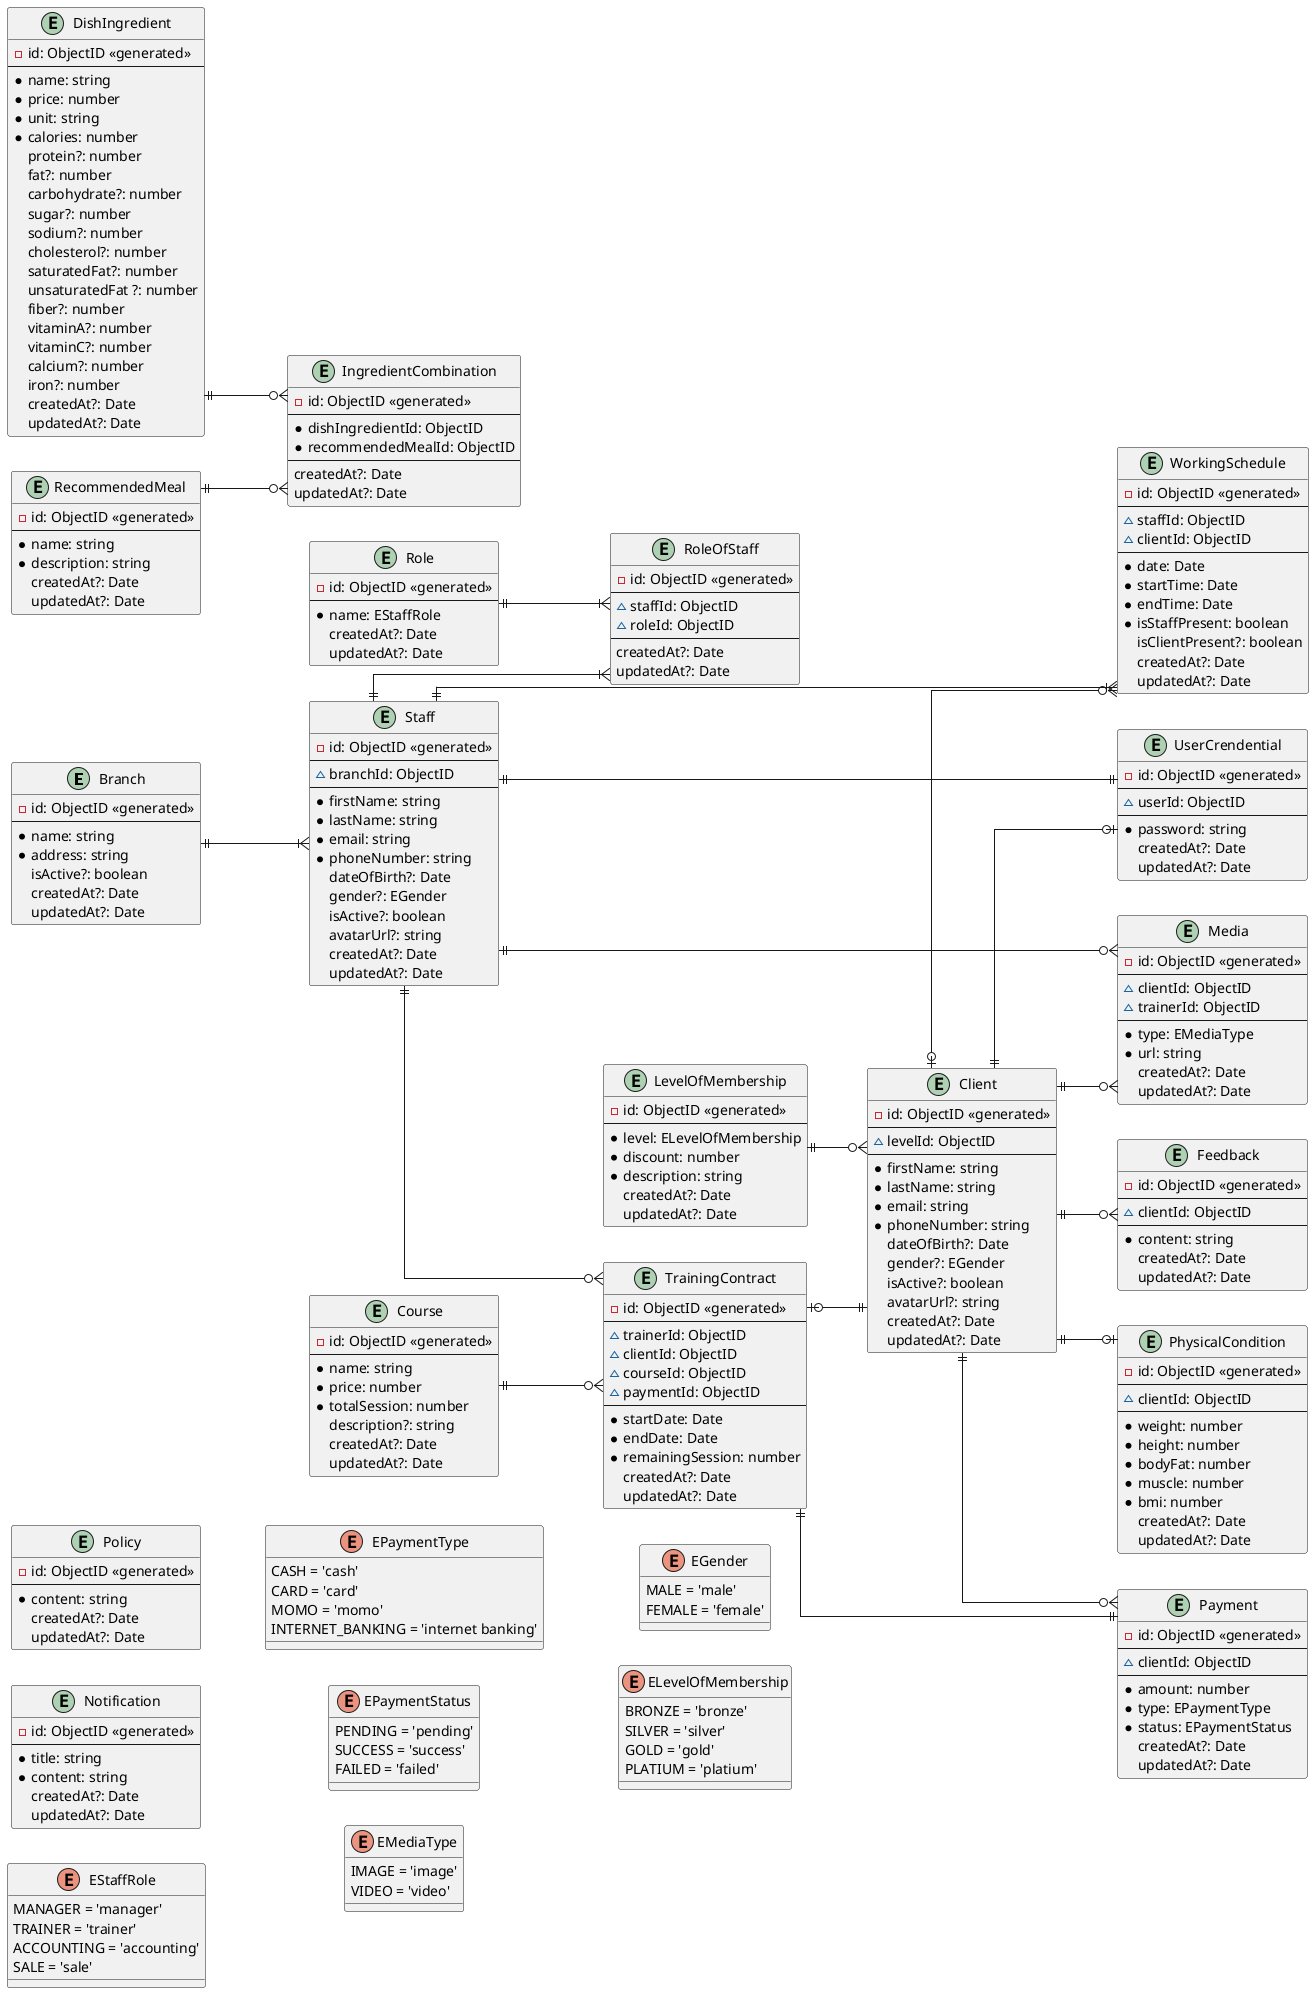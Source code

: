 ' INFO: https://plantuml.com/

@startuml GymCompany

skinparam linetype ortho
left to right direction

entity Branch {
    -id: ObjectID <<generated>>
    --
    *name: string
    *address: string
    isActive?: boolean
    createdAt?: Date
    updatedAt?: Date
}

entity Staff {
    -id: ObjectID <<generated>>
    --
    ~branchId: ObjectID
    --
    *firstName: string
    *lastName: string
    *email: string
    *phoneNumber: string
    dateOfBirth?: Date
    gender?: EGender
    isActive?: boolean
    avatarUrl?: string
    createdAt?: Date
    updatedAt?: Date
}

entity Role {
    -id: ObjectID <<generated>>
    --
    *name: EStaffRole
    createdAt?: Date
    updatedAt?: Date
}


entity RoleOfStaff {
    -id: ObjectID <<generated>>
    --
    ~staffId: ObjectID
    ~roleId: ObjectID
    --
    createdAt?: Date
    updatedAt?: Date
}

entity Client {
    -id: ObjectID <<generated>>
    --
    ~levelId: ObjectID
    --
    *firstName: string
    *lastName: string
    *email: string
    *phoneNumber: string
    dateOfBirth?: Date
    gender?: EGender
    isActive?: boolean
    avatarUrl?: string
    createdAt?: Date
    updatedAt?: Date
}

entity WorkingSchedule {
    -id: ObjectID <<generated>>
    --
    ~staffId: ObjectID
    ~clientId: ObjectID
    --
    *date: Date
    *startTime: Date
    *endTime: Date
    *isStaffPresent: boolean
    isClientPresent?: boolean
    createdAt?: Date
    updatedAt?: Date
}

entity Feedback {
    -id: ObjectID <<generated>>
    --
    ~clientId: ObjectID
    --
    *content: string
    createdAt?: Date
    updatedAt?: Date
}

entity UserCrendential {
    -id: ObjectID <<generated>>
    --
    ~userId: ObjectID
    --
    *password: string
    createdAt?: Date
    updatedAt?: Date
}

entity Media {
    -id: ObjectID <<generated>>
    --
    ~clientId: ObjectID
    ~trainerId: ObjectID
    --
    *type: EMediaType
    *url: string
    createdAt?: Date
    updatedAt?: Date
}

entity Policy {
    -id: ObjectID <<generated>>
    --
    *content: string
    createdAt?: Date
    updatedAt?: Date
}

entity Notification {
    -id: ObjectID <<generated>>
    --
    *title: string
    *content: string
    createdAt?: Date
    updatedAt?: Date
}

entity DishIngredient {
    -id: ObjectID <<generated>>
    --
    *name: string
    *price: number
    *unit: string
    *calories: number
    protein?: number
    fat?: number
    carbohydrate?: number
    sugar?: number
    sodium?: number
    cholesterol?: number
    saturatedFat?: number
    unsaturatedFat ?: number
    fiber?: number
    vitaminA?: number
    vitaminC?: number
    calcium?: number
    iron?: number
    createdAt?: Date
    updatedAt?: Date
}

entity IngredientCombination {
    -id: ObjectID <<generated>>
    --
    *dishIngredientId: ObjectID
    *recommendedMealId: ObjectID
    --
    createdAt?: Date
    updatedAt?: Date
}

entity RecommendedMeal {
    -id: ObjectID <<generated>>
    --
    *name: string
    *description: string
    createdAt?: Date
    updatedAt?: Date
}

entity Course {
    -id: ObjectID <<generated>>
    --
    *name: string
    *price: number
    *totalSession: number
    description?: string
    createdAt?: Date
    updatedAt?: Date
}

entity Payment {
    -id: ObjectID <<generated>>
    --
    ~clientId: ObjectID
    --
    *amount: number
    *type: EPaymentType
    *status: EPaymentStatus
    createdAt?: Date
    updatedAt?: Date
}

entity TrainingContract {
    -id: ObjectID <<generated>>
    --
    ~trainerId: ObjectID
    ~clientId: ObjectID
    ~courseId: ObjectID
    ~paymentId: ObjectID
    --
    *startDate: Date
    *endDate: Date
    *remainingSession: number
    createdAt?: Date
    updatedAt?: Date
}

entity PhysicalCondition {
    -id: ObjectID <<generated>>
    --
    ~clientId: ObjectID
    --
    *weight: number
    *height: number
    *bodyFat: number
    *muscle: number
    *bmi: number
    createdAt?: Date
    updatedAt?: Date
}

entity LevelOfMembership {
    -id: ObjectID <<generated>>
    --
    *level: ELevelOfMembership
    *discount: number
    *description: string
    createdAt?: Date
    updatedAt?: Date
}

enum EStaffRole {
    MANAGER = 'manager'
    TRAINER = 'trainer'
    ACCOUNTING = 'accounting'
    SALE = 'sale'
}

enum EPaymentType {
    CASH = 'cash'
    CARD = 'card'
    MOMO = 'momo'
    INTERNET_BANKING = 'internet banking'
}

enum EPaymentStatus {
    PENDING = 'pending'
    SUCCESS = 'success'
    FAILED = 'failed'
}

enum EMediaType {
    IMAGE = 'image'
    VIDEO = 'video'
}

enum EGender {
    MALE = 'male'
    FEMALE = 'female'
}

enum ELevelOfMembership {
    BRONZE = 'bronze'
    SILVER = 'silver'
    GOLD = 'gold'
    PLATIUM = 'platium'
}
Branch ||--|{ Staff

Staff ||--|{ RoleOfStaff
Staff ||--|| UserCrendential
Staff ||--o{ TrainingContract
Staff ||--|{ WorkingSchedule
Staff ||--o{ Media

Client |o--o{ WorkingSchedule
Client ||--o| UserCrendential
Client ||--o{ Media
Client ||--o| PhysicalCondition
Client ||--o{ Feedback
Client ||--o{ Payment

TrainingContract |o--|| Client
TrainingContract ||--|| Payment

Course ||--o{ TrainingContract

Role ||--|{ RoleOfStaff

LevelOfMembership ||--o{ Client

DishIngredient ||--o{ IngredientCombination

RecommendedMeal ||--o{ IngredientCombination

@enduml